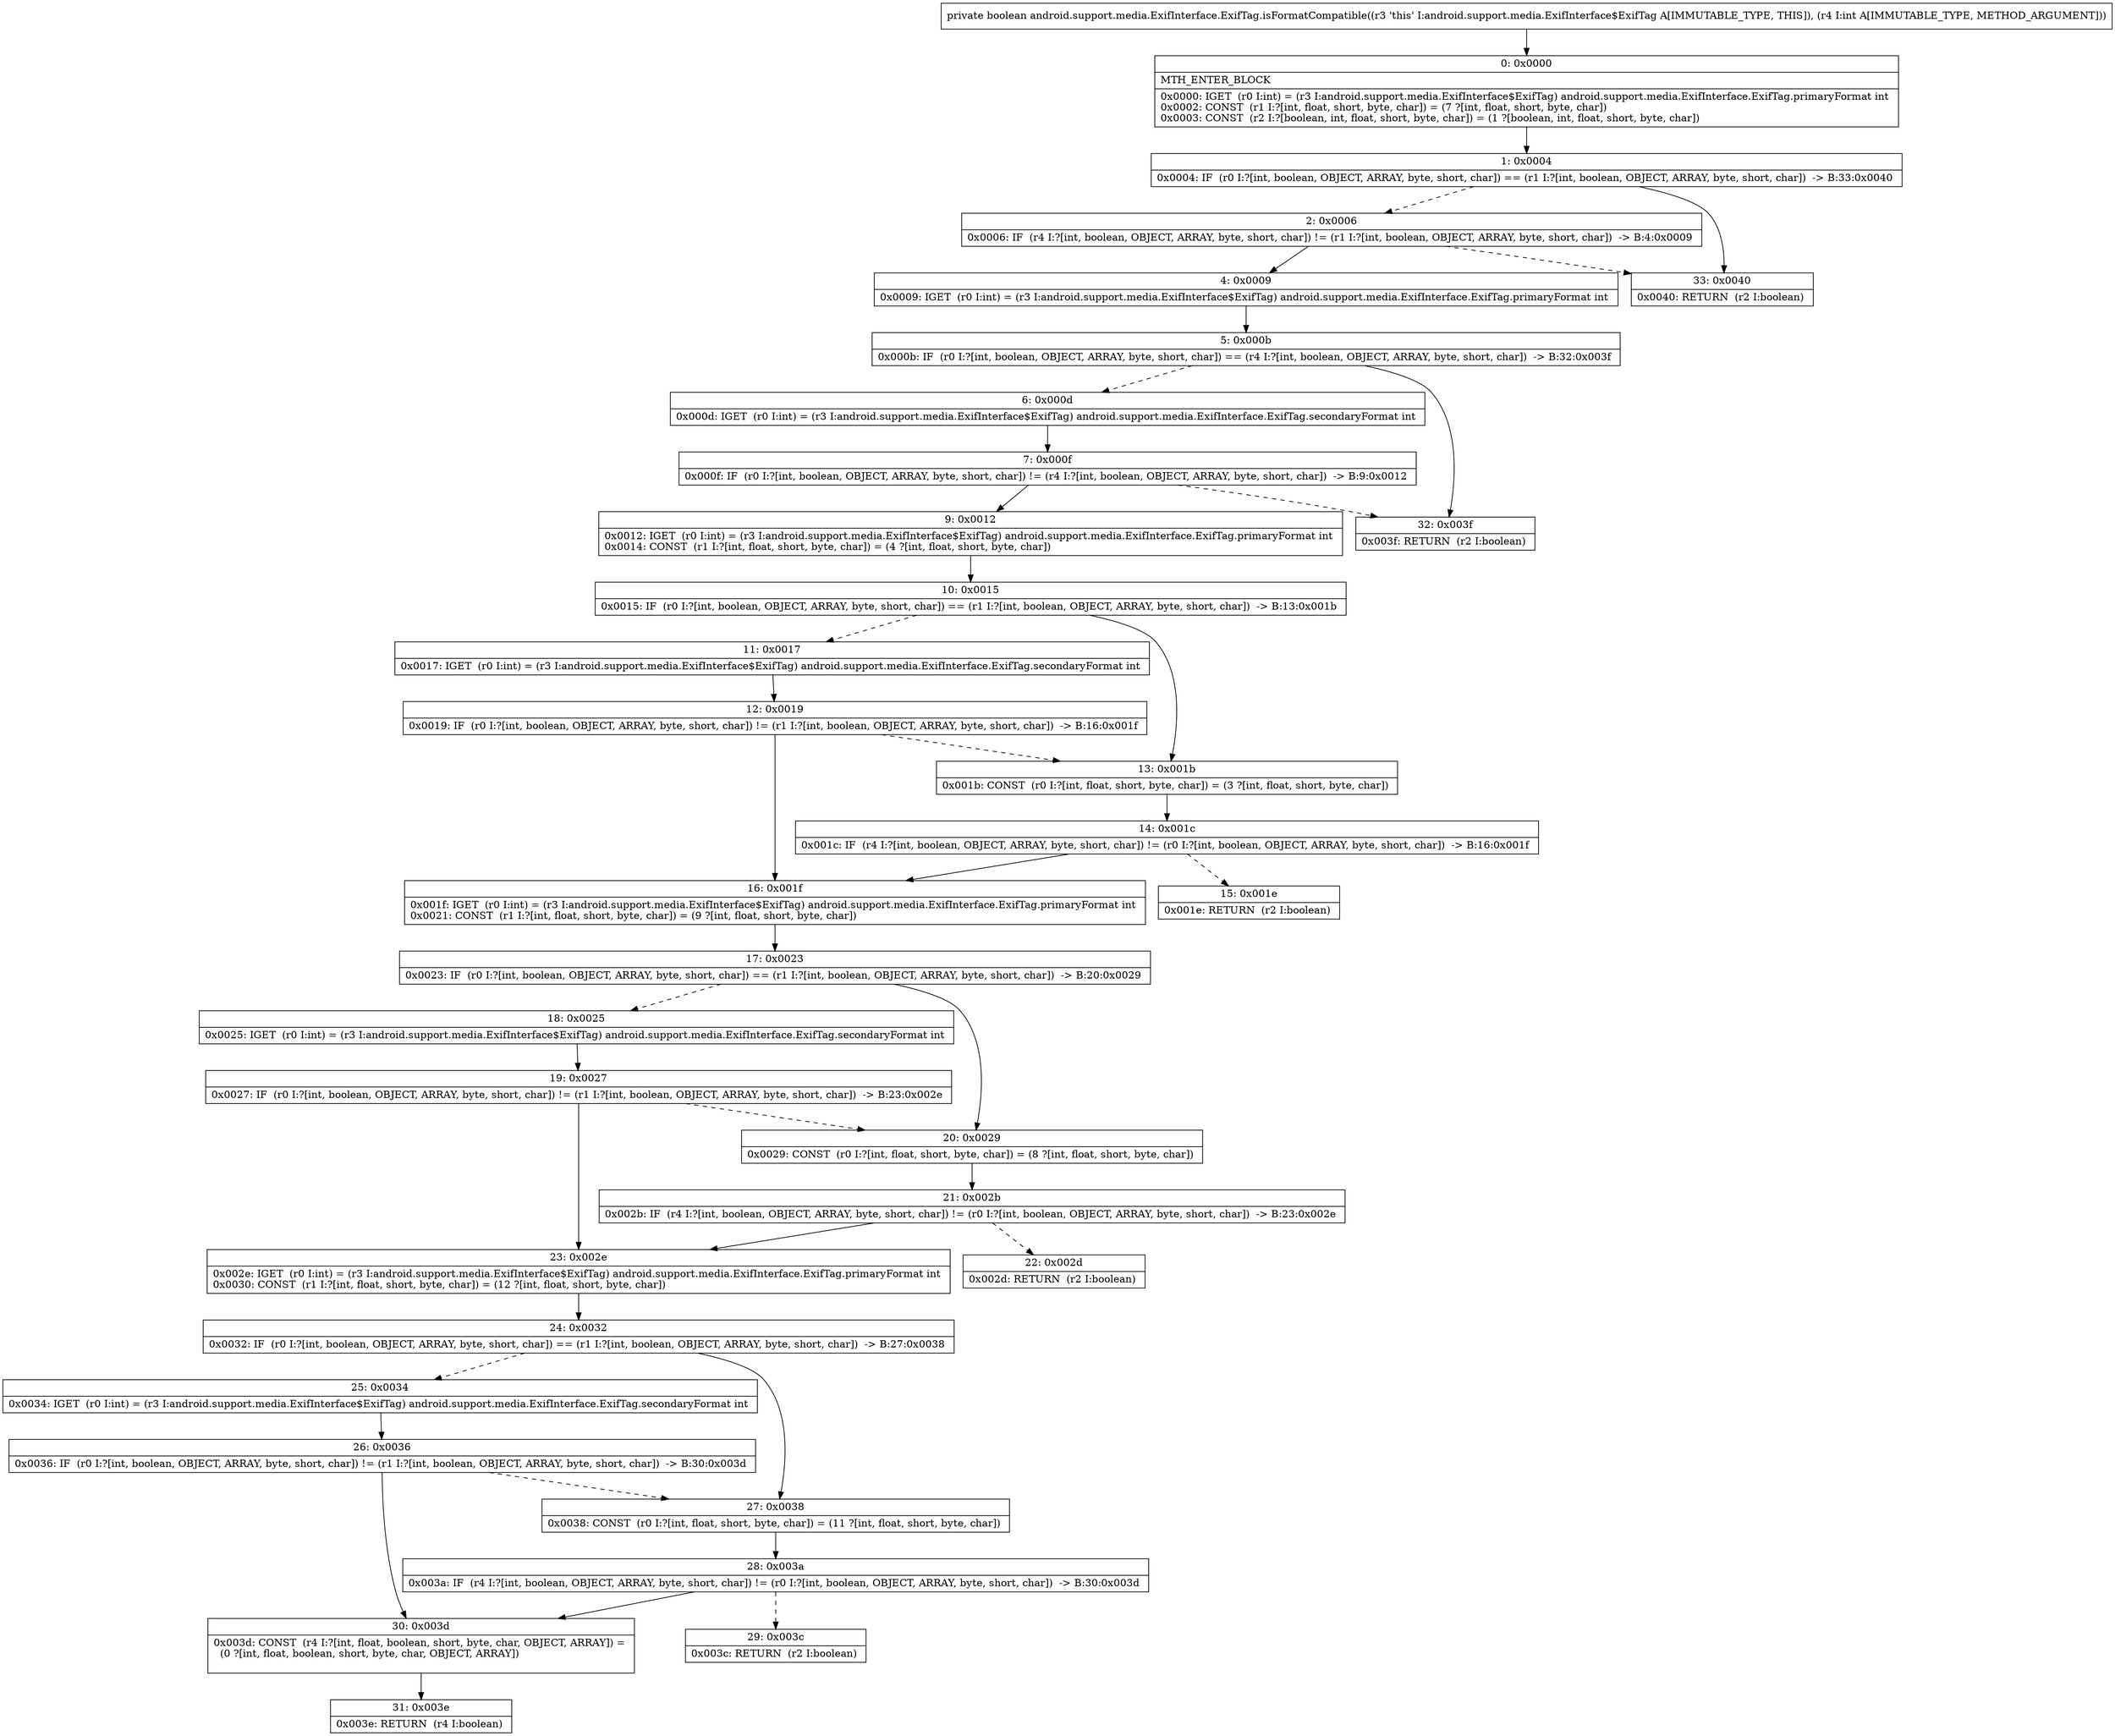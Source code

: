 digraph "CFG forandroid.support.media.ExifInterface.ExifTag.isFormatCompatible(I)Z" {
Node_0 [shape=record,label="{0\:\ 0x0000|MTH_ENTER_BLOCK\l|0x0000: IGET  (r0 I:int) = (r3 I:android.support.media.ExifInterface$ExifTag) android.support.media.ExifInterface.ExifTag.primaryFormat int \l0x0002: CONST  (r1 I:?[int, float, short, byte, char]) = (7 ?[int, float, short, byte, char]) \l0x0003: CONST  (r2 I:?[boolean, int, float, short, byte, char]) = (1 ?[boolean, int, float, short, byte, char]) \l}"];
Node_1 [shape=record,label="{1\:\ 0x0004|0x0004: IF  (r0 I:?[int, boolean, OBJECT, ARRAY, byte, short, char]) == (r1 I:?[int, boolean, OBJECT, ARRAY, byte, short, char])  \-\> B:33:0x0040 \l}"];
Node_2 [shape=record,label="{2\:\ 0x0006|0x0006: IF  (r4 I:?[int, boolean, OBJECT, ARRAY, byte, short, char]) != (r1 I:?[int, boolean, OBJECT, ARRAY, byte, short, char])  \-\> B:4:0x0009 \l}"];
Node_4 [shape=record,label="{4\:\ 0x0009|0x0009: IGET  (r0 I:int) = (r3 I:android.support.media.ExifInterface$ExifTag) android.support.media.ExifInterface.ExifTag.primaryFormat int \l}"];
Node_5 [shape=record,label="{5\:\ 0x000b|0x000b: IF  (r0 I:?[int, boolean, OBJECT, ARRAY, byte, short, char]) == (r4 I:?[int, boolean, OBJECT, ARRAY, byte, short, char])  \-\> B:32:0x003f \l}"];
Node_6 [shape=record,label="{6\:\ 0x000d|0x000d: IGET  (r0 I:int) = (r3 I:android.support.media.ExifInterface$ExifTag) android.support.media.ExifInterface.ExifTag.secondaryFormat int \l}"];
Node_7 [shape=record,label="{7\:\ 0x000f|0x000f: IF  (r0 I:?[int, boolean, OBJECT, ARRAY, byte, short, char]) != (r4 I:?[int, boolean, OBJECT, ARRAY, byte, short, char])  \-\> B:9:0x0012 \l}"];
Node_9 [shape=record,label="{9\:\ 0x0012|0x0012: IGET  (r0 I:int) = (r3 I:android.support.media.ExifInterface$ExifTag) android.support.media.ExifInterface.ExifTag.primaryFormat int \l0x0014: CONST  (r1 I:?[int, float, short, byte, char]) = (4 ?[int, float, short, byte, char]) \l}"];
Node_10 [shape=record,label="{10\:\ 0x0015|0x0015: IF  (r0 I:?[int, boolean, OBJECT, ARRAY, byte, short, char]) == (r1 I:?[int, boolean, OBJECT, ARRAY, byte, short, char])  \-\> B:13:0x001b \l}"];
Node_11 [shape=record,label="{11\:\ 0x0017|0x0017: IGET  (r0 I:int) = (r3 I:android.support.media.ExifInterface$ExifTag) android.support.media.ExifInterface.ExifTag.secondaryFormat int \l}"];
Node_12 [shape=record,label="{12\:\ 0x0019|0x0019: IF  (r0 I:?[int, boolean, OBJECT, ARRAY, byte, short, char]) != (r1 I:?[int, boolean, OBJECT, ARRAY, byte, short, char])  \-\> B:16:0x001f \l}"];
Node_13 [shape=record,label="{13\:\ 0x001b|0x001b: CONST  (r0 I:?[int, float, short, byte, char]) = (3 ?[int, float, short, byte, char]) \l}"];
Node_14 [shape=record,label="{14\:\ 0x001c|0x001c: IF  (r4 I:?[int, boolean, OBJECT, ARRAY, byte, short, char]) != (r0 I:?[int, boolean, OBJECT, ARRAY, byte, short, char])  \-\> B:16:0x001f \l}"];
Node_15 [shape=record,label="{15\:\ 0x001e|0x001e: RETURN  (r2 I:boolean) \l}"];
Node_16 [shape=record,label="{16\:\ 0x001f|0x001f: IGET  (r0 I:int) = (r3 I:android.support.media.ExifInterface$ExifTag) android.support.media.ExifInterface.ExifTag.primaryFormat int \l0x0021: CONST  (r1 I:?[int, float, short, byte, char]) = (9 ?[int, float, short, byte, char]) \l}"];
Node_17 [shape=record,label="{17\:\ 0x0023|0x0023: IF  (r0 I:?[int, boolean, OBJECT, ARRAY, byte, short, char]) == (r1 I:?[int, boolean, OBJECT, ARRAY, byte, short, char])  \-\> B:20:0x0029 \l}"];
Node_18 [shape=record,label="{18\:\ 0x0025|0x0025: IGET  (r0 I:int) = (r3 I:android.support.media.ExifInterface$ExifTag) android.support.media.ExifInterface.ExifTag.secondaryFormat int \l}"];
Node_19 [shape=record,label="{19\:\ 0x0027|0x0027: IF  (r0 I:?[int, boolean, OBJECT, ARRAY, byte, short, char]) != (r1 I:?[int, boolean, OBJECT, ARRAY, byte, short, char])  \-\> B:23:0x002e \l}"];
Node_20 [shape=record,label="{20\:\ 0x0029|0x0029: CONST  (r0 I:?[int, float, short, byte, char]) = (8 ?[int, float, short, byte, char]) \l}"];
Node_21 [shape=record,label="{21\:\ 0x002b|0x002b: IF  (r4 I:?[int, boolean, OBJECT, ARRAY, byte, short, char]) != (r0 I:?[int, boolean, OBJECT, ARRAY, byte, short, char])  \-\> B:23:0x002e \l}"];
Node_22 [shape=record,label="{22\:\ 0x002d|0x002d: RETURN  (r2 I:boolean) \l}"];
Node_23 [shape=record,label="{23\:\ 0x002e|0x002e: IGET  (r0 I:int) = (r3 I:android.support.media.ExifInterface$ExifTag) android.support.media.ExifInterface.ExifTag.primaryFormat int \l0x0030: CONST  (r1 I:?[int, float, short, byte, char]) = (12 ?[int, float, short, byte, char]) \l}"];
Node_24 [shape=record,label="{24\:\ 0x0032|0x0032: IF  (r0 I:?[int, boolean, OBJECT, ARRAY, byte, short, char]) == (r1 I:?[int, boolean, OBJECT, ARRAY, byte, short, char])  \-\> B:27:0x0038 \l}"];
Node_25 [shape=record,label="{25\:\ 0x0034|0x0034: IGET  (r0 I:int) = (r3 I:android.support.media.ExifInterface$ExifTag) android.support.media.ExifInterface.ExifTag.secondaryFormat int \l}"];
Node_26 [shape=record,label="{26\:\ 0x0036|0x0036: IF  (r0 I:?[int, boolean, OBJECT, ARRAY, byte, short, char]) != (r1 I:?[int, boolean, OBJECT, ARRAY, byte, short, char])  \-\> B:30:0x003d \l}"];
Node_27 [shape=record,label="{27\:\ 0x0038|0x0038: CONST  (r0 I:?[int, float, short, byte, char]) = (11 ?[int, float, short, byte, char]) \l}"];
Node_28 [shape=record,label="{28\:\ 0x003a|0x003a: IF  (r4 I:?[int, boolean, OBJECT, ARRAY, byte, short, char]) != (r0 I:?[int, boolean, OBJECT, ARRAY, byte, short, char])  \-\> B:30:0x003d \l}"];
Node_29 [shape=record,label="{29\:\ 0x003c|0x003c: RETURN  (r2 I:boolean) \l}"];
Node_30 [shape=record,label="{30\:\ 0x003d|0x003d: CONST  (r4 I:?[int, float, boolean, short, byte, char, OBJECT, ARRAY]) = \l  (0 ?[int, float, boolean, short, byte, char, OBJECT, ARRAY])\l \l}"];
Node_31 [shape=record,label="{31\:\ 0x003e|0x003e: RETURN  (r4 I:boolean) \l}"];
Node_32 [shape=record,label="{32\:\ 0x003f|0x003f: RETURN  (r2 I:boolean) \l}"];
Node_33 [shape=record,label="{33\:\ 0x0040|0x0040: RETURN  (r2 I:boolean) \l}"];
MethodNode[shape=record,label="{private boolean android.support.media.ExifInterface.ExifTag.isFormatCompatible((r3 'this' I:android.support.media.ExifInterface$ExifTag A[IMMUTABLE_TYPE, THIS]), (r4 I:int A[IMMUTABLE_TYPE, METHOD_ARGUMENT])) }"];
MethodNode -> Node_0;
Node_0 -> Node_1;
Node_1 -> Node_2[style=dashed];
Node_1 -> Node_33;
Node_2 -> Node_4;
Node_2 -> Node_33[style=dashed];
Node_4 -> Node_5;
Node_5 -> Node_6[style=dashed];
Node_5 -> Node_32;
Node_6 -> Node_7;
Node_7 -> Node_9;
Node_7 -> Node_32[style=dashed];
Node_9 -> Node_10;
Node_10 -> Node_11[style=dashed];
Node_10 -> Node_13;
Node_11 -> Node_12;
Node_12 -> Node_13[style=dashed];
Node_12 -> Node_16;
Node_13 -> Node_14;
Node_14 -> Node_15[style=dashed];
Node_14 -> Node_16;
Node_16 -> Node_17;
Node_17 -> Node_18[style=dashed];
Node_17 -> Node_20;
Node_18 -> Node_19;
Node_19 -> Node_20[style=dashed];
Node_19 -> Node_23;
Node_20 -> Node_21;
Node_21 -> Node_22[style=dashed];
Node_21 -> Node_23;
Node_23 -> Node_24;
Node_24 -> Node_25[style=dashed];
Node_24 -> Node_27;
Node_25 -> Node_26;
Node_26 -> Node_27[style=dashed];
Node_26 -> Node_30;
Node_27 -> Node_28;
Node_28 -> Node_29[style=dashed];
Node_28 -> Node_30;
Node_30 -> Node_31;
}

